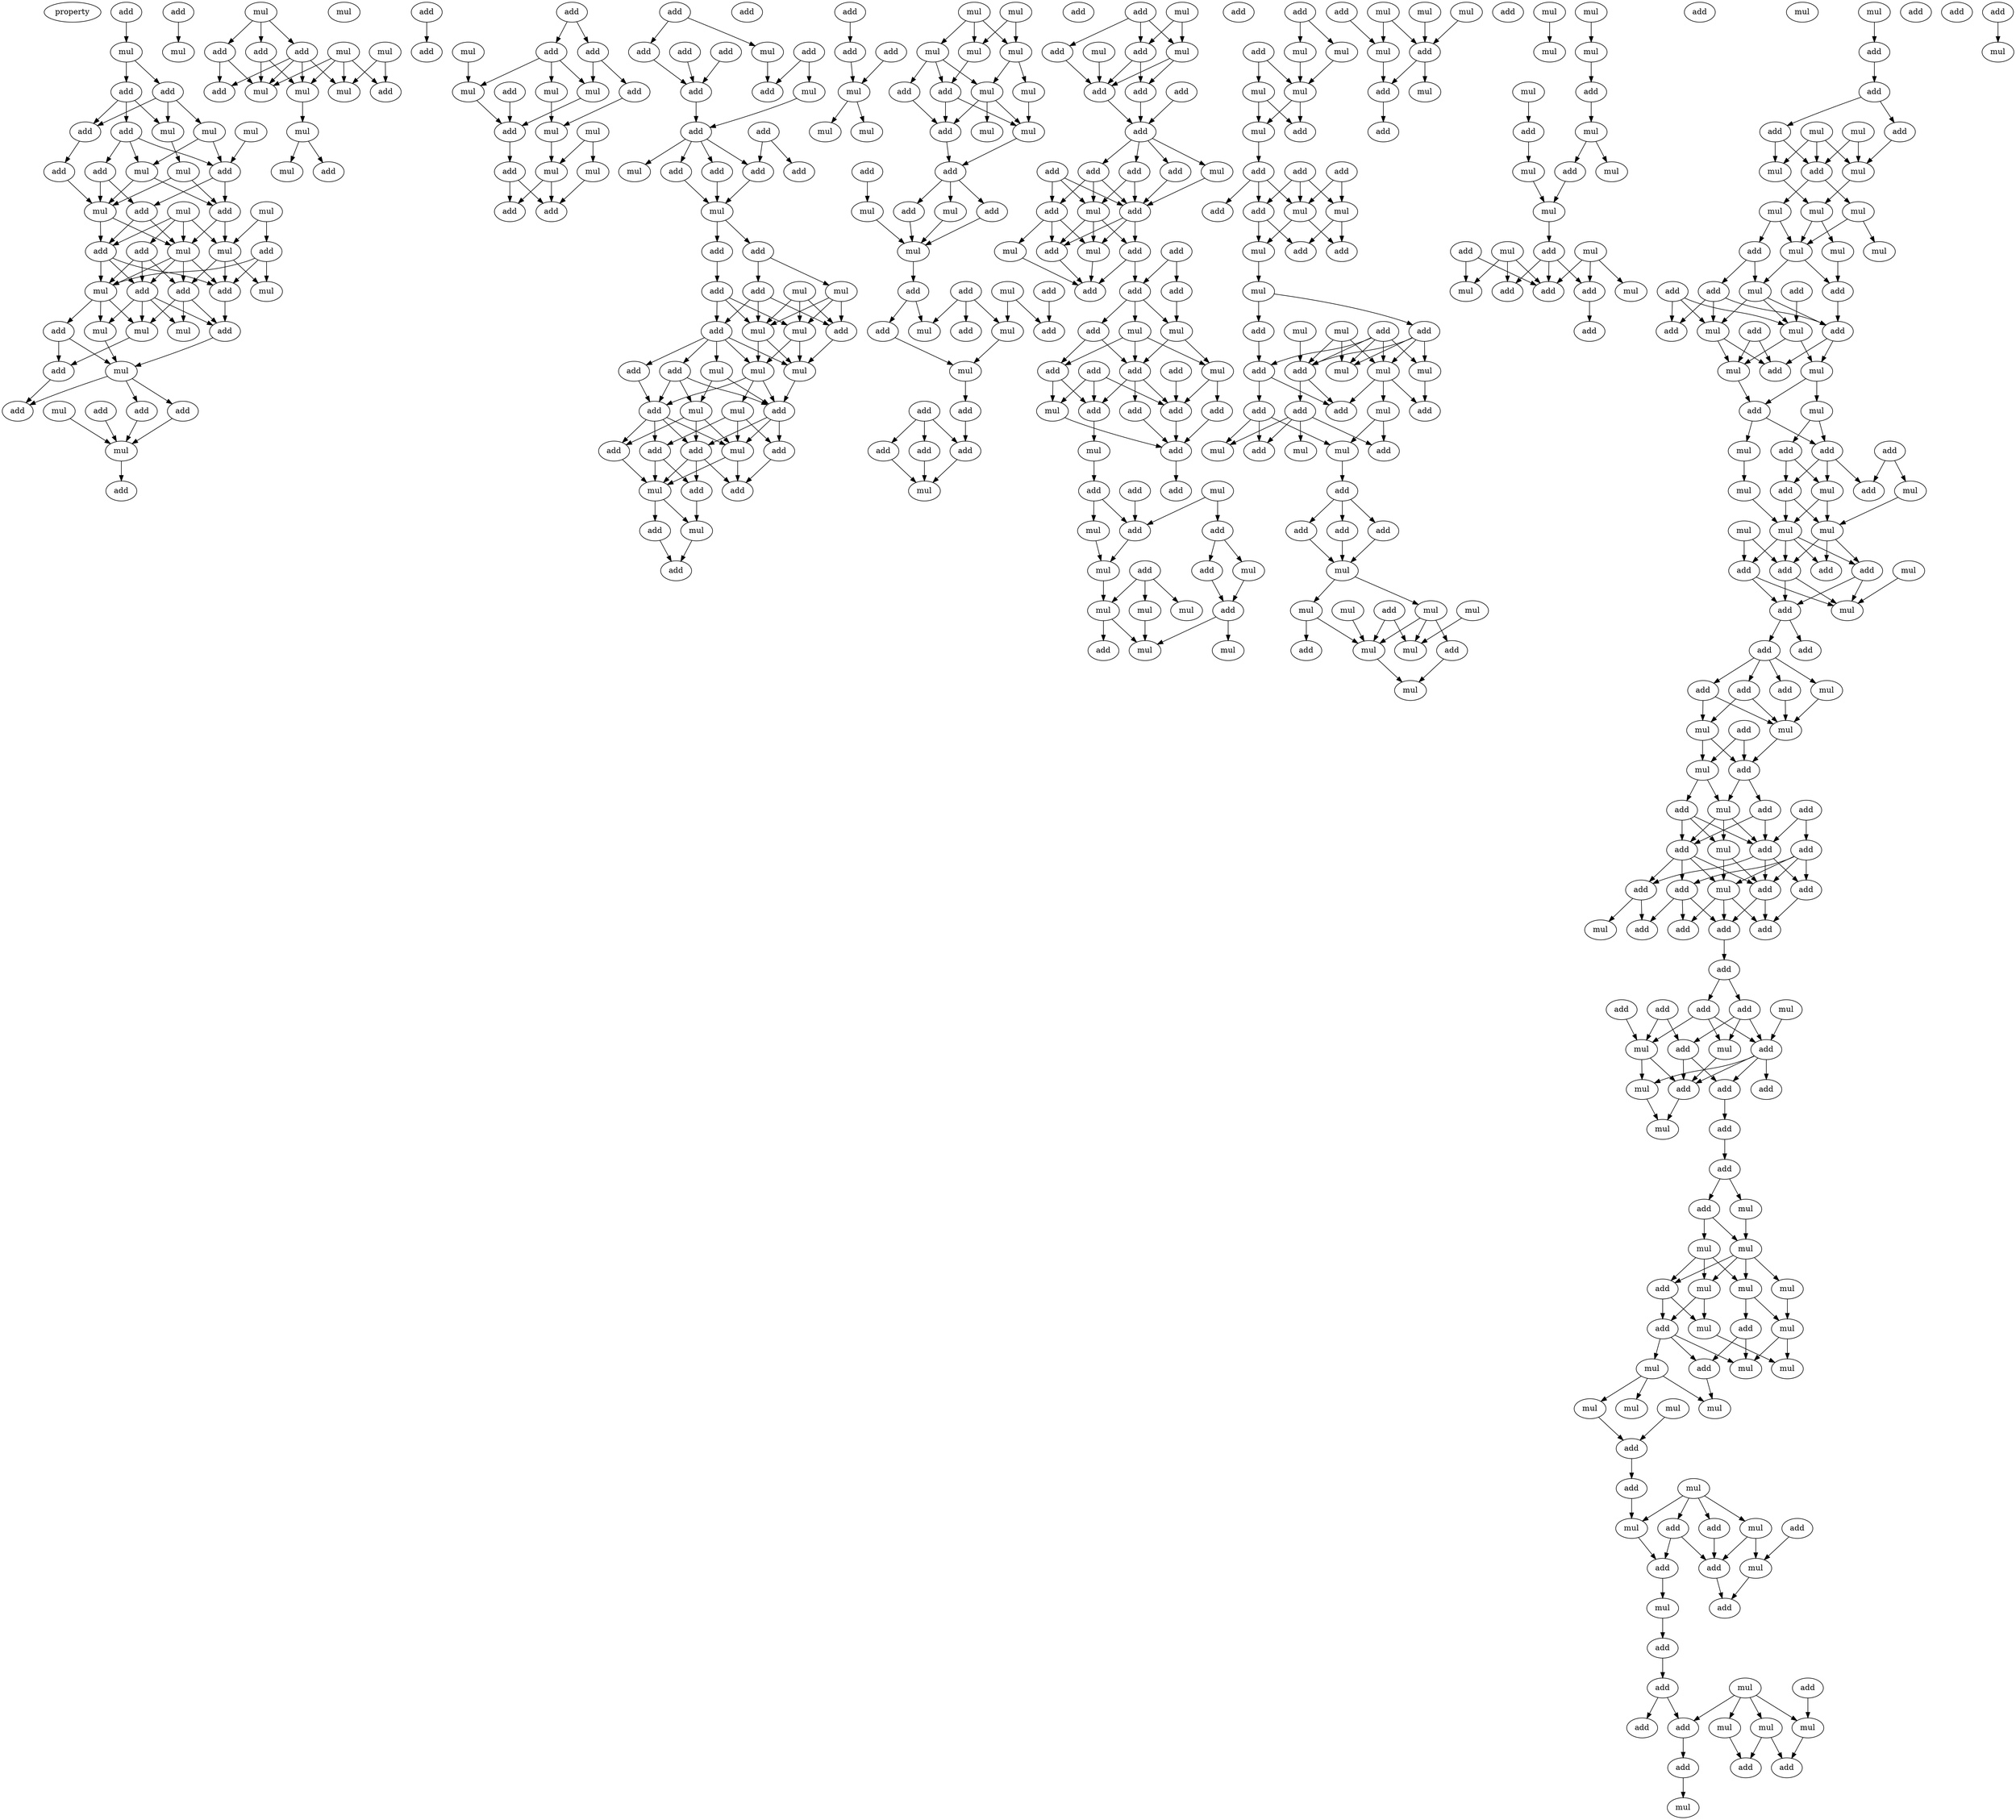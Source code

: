 digraph {
    node [fontcolor=black]
    property [mul=2,lf=1.3]
    0 [ label = add ];
    1 [ label = add ];
    2 [ label = mul ];
    3 [ label = mul ];
    4 [ label = add ];
    5 [ label = add ];
    6 [ label = add ];
    7 [ label = mul ];
    8 [ label = add ];
    9 [ label = mul ];
    10 [ label = mul ];
    11 [ label = mul ];
    12 [ label = add ];
    13 [ label = mul ];
    14 [ label = add ];
    15 [ label = add ];
    16 [ label = add ];
    17 [ label = mul ];
    18 [ label = mul ];
    19 [ label = add ];
    20 [ label = mul ];
    21 [ label = add ];
    22 [ label = add ];
    23 [ label = add ];
    24 [ label = mul ];
    25 [ label = mul ];
    26 [ label = mul ];
    27 [ label = add ];
    28 [ label = add ];
    29 [ label = add ];
    30 [ label = mul ];
    31 [ label = add ];
    32 [ label = mul ];
    33 [ label = mul ];
    34 [ label = add ];
    35 [ label = mul ];
    36 [ label = add ];
    37 [ label = mul ];
    38 [ label = mul ];
    39 [ label = add ];
    40 [ label = add ];
    41 [ label = add ];
    42 [ label = add ];
    43 [ label = mul ];
    44 [ label = add ];
    45 [ label = mul ];
    46 [ label = add ];
    47 [ label = add ];
    48 [ label = mul ];
    49 [ label = add ];
    50 [ label = mul ];
    51 [ label = add ];
    52 [ label = mul ];
    53 [ label = add ];
    54 [ label = mul ];
    55 [ label = mul ];
    56 [ label = mul ];
    57 [ label = mul ];
    58 [ label = mul ];
    59 [ label = add ];
    60 [ label = add ];
    61 [ label = add ];
    62 [ label = add ];
    63 [ label = add ];
    64 [ label = mul ];
    65 [ label = add ];
    66 [ label = mul ];
    67 [ label = mul ];
    68 [ label = mul ];
    69 [ label = add ];
    70 [ label = add ];
    71 [ label = mul ];
    72 [ label = mul ];
    73 [ label = add ];
    74 [ label = mul ];
    75 [ label = mul ];
    76 [ label = add ];
    77 [ label = add ];
    78 [ label = add ];
    79 [ label = add ];
    80 [ label = add ];
    81 [ label = add ];
    82 [ label = add ];
    83 [ label = add ];
    84 [ label = mul ];
    85 [ label = mul ];
    86 [ label = add ];
    87 [ label = add ];
    88 [ label = add ];
    89 [ label = add ];
    90 [ label = mul ];
    91 [ label = add ];
    92 [ label = add ];
    93 [ label = add ];
    94 [ label = add ];
    95 [ label = mul ];
    96 [ label = add ];
    97 [ label = add ];
    98 [ label = mul ];
    99 [ label = add ];
    100 [ label = mul ];
    101 [ label = add ];
    102 [ label = add ];
    103 [ label = add ];
    104 [ label = mul ];
    105 [ label = mul ];
    106 [ label = add ];
    107 [ label = mul ];
    108 [ label = mul ];
    109 [ label = mul ];
    110 [ label = add ];
    111 [ label = add ];
    112 [ label = add ];
    113 [ label = mul ];
    114 [ label = mul ];
    115 [ label = add ];
    116 [ label = add ];
    117 [ label = add ];
    118 [ label = mul ];
    119 [ label = add ];
    120 [ label = add ];
    121 [ label = mul ];
    122 [ label = add ];
    123 [ label = mul ];
    124 [ label = add ];
    125 [ label = add ];
    126 [ label = add ];
    127 [ label = add ];
    128 [ label = add ];
    129 [ label = add ];
    130 [ label = mul ];
    131 [ label = mul ];
    132 [ label = mul ];
    133 [ label = mul ];
    134 [ label = mul ];
    135 [ label = mul ];
    136 [ label = mul ];
    137 [ label = mul ];
    138 [ label = add ];
    139 [ label = mul ];
    140 [ label = mul ];
    141 [ label = add ];
    142 [ label = mul ];
    143 [ label = mul ];
    144 [ label = add ];
    145 [ label = add ];
    146 [ label = add ];
    147 [ label = add ];
    148 [ label = mul ];
    149 [ label = add ];
    150 [ label = mul ];
    151 [ label = mul ];
    152 [ label = add ];
    153 [ label = add ];
    154 [ label = add ];
    155 [ label = mul ];
    156 [ label = add ];
    157 [ label = add ];
    158 [ label = mul ];
    159 [ label = mul ];
    160 [ label = add ];
    161 [ label = add ];
    162 [ label = mul ];
    163 [ label = add ];
    164 [ label = add ];
    165 [ label = add ];
    166 [ label = add ];
    167 [ label = add ];
    168 [ label = mul ];
    169 [ label = add ];
    170 [ label = mul ];
    171 [ label = add ];
    172 [ label = add ];
    173 [ label = mul ];
    174 [ label = mul ];
    175 [ label = add ];
    176 [ label = add ];
    177 [ label = add ];
    178 [ label = add ];
    179 [ label = add ];
    180 [ label = add ];
    181 [ label = mul ];
    182 [ label = add ];
    183 [ label = add ];
    184 [ label = mul ];
    185 [ label = add ];
    186 [ label = add ];
    187 [ label = add ];
    188 [ label = mul ];
    189 [ label = add ];
    190 [ label = add ];
    191 [ label = mul ];
    192 [ label = add ];
    193 [ label = add ];
    194 [ label = add ];
    195 [ label = add ];
    196 [ label = mul ];
    197 [ label = mul ];
    198 [ label = add ];
    199 [ label = mul ];
    200 [ label = add ];
    201 [ label = add ];
    202 [ label = add ];
    203 [ label = add ];
    204 [ label = mul ];
    205 [ label = add ];
    206 [ label = add ];
    207 [ label = add ];
    208 [ label = mul ];
    209 [ label = add ];
    210 [ label = add ];
    211 [ label = add ];
    212 [ label = mul ];
    213 [ label = add ];
    214 [ label = add ];
    215 [ label = add ];
    216 [ label = mul ];
    217 [ label = add ];
    218 [ label = add ];
    219 [ label = mul ];
    220 [ label = mul ];
    221 [ label = add ];
    222 [ label = mul ];
    223 [ label = mul ];
    224 [ label = add ];
    225 [ label = mul ];
    226 [ label = mul ];
    227 [ label = add ];
    228 [ label = mul ];
    229 [ label = add ];
    230 [ label = mul ];
    231 [ label = add ];
    232 [ label = mul ];
    233 [ label = mul ];
    234 [ label = mul ];
    235 [ label = mul ];
    236 [ label = add ];
    237 [ label = add ];
    238 [ label = add ];
    239 [ label = add ];
    240 [ label = add ];
    241 [ label = mul ];
    242 [ label = mul ];
    243 [ label = add ];
    244 [ label = add ];
    245 [ label = mul ];
    246 [ label = add ];
    247 [ label = mul ];
    248 [ label = add ];
    249 [ label = add ];
    250 [ label = add ];
    251 [ label = mul ];
    252 [ label = mul ];
    253 [ label = mul ];
    254 [ label = add ];
    255 [ label = mul ];
    256 [ label = mul ];
    257 [ label = add ];
    258 [ label = add ];
    259 [ label = add ];
    260 [ label = add ];
    261 [ label = add ];
    262 [ label = mul ];
    263 [ label = mul ];
    264 [ label = add ];
    265 [ label = add ];
    266 [ label = mul ];
    267 [ label = mul ];
    268 [ label = add ];
    269 [ label = add ];
    270 [ label = add ];
    271 [ label = add ];
    272 [ label = mul ];
    273 [ label = mul ];
    274 [ label = mul ];
    275 [ label = mul ];
    276 [ label = add ];
    277 [ label = mul ];
    278 [ label = mul ];
    279 [ label = add ];
    280 [ label = mul ];
    281 [ label = add ];
    282 [ label = mul ];
    283 [ label = add ];
    284 [ label = mul ];
    285 [ label = add ];
    286 [ label = mul ];
    287 [ label = mul ];
    288 [ label = add ];
    289 [ label = mul ];
    290 [ label = add ];
    291 [ label = mul ];
    292 [ label = mul ];
    293 [ label = add ];
    294 [ label = mul ];
    295 [ label = mul ];
    296 [ label = add ];
    297 [ label = mul ];
    298 [ label = mul ];
    299 [ label = add ];
    300 [ label = mul ];
    301 [ label = add ];
    302 [ label = add ];
    303 [ label = mul ];
    304 [ label = mul ];
    305 [ label = mul ];
    306 [ label = add ];
    307 [ label = mul ];
    308 [ label = mul ];
    309 [ label = add ];
    310 [ label = mul ];
    311 [ label = mul ];
    312 [ label = add ];
    313 [ label = add ];
    314 [ label = add ];
    315 [ label = add ];
    316 [ label = mul ];
    317 [ label = mul ];
    318 [ label = add ];
    319 [ label = add ];
    320 [ label = add ];
    321 [ label = mul ];
    322 [ label = add ];
    323 [ label = mul ];
    324 [ label = mul ];
    325 [ label = mul ];
    326 [ label = add ];
    327 [ label = mul ];
    328 [ label = mul ];
    329 [ label = mul ];
    330 [ label = add ];
    331 [ label = mul ];
    332 [ label = mul ];
    333 [ label = mul ];
    334 [ label = add ];
    335 [ label = mul ];
    336 [ label = add ];
    337 [ label = add ];
    338 [ label = add ];
    339 [ label = mul ];
    340 [ label = add ];
    341 [ label = mul ];
    342 [ label = add ];
    343 [ label = add ];
    344 [ label = mul ];
    345 [ label = mul ];
    346 [ label = add ];
    347 [ label = mul ];
    348 [ label = add ];
    349 [ label = mul ];
    350 [ label = add ];
    351 [ label = add ];
    352 [ label = add ];
    353 [ label = add ];
    354 [ label = mul ];
    355 [ label = mul ];
    356 [ label = mul ];
    357 [ label = add ];
    358 [ label = mul ];
    359 [ label = mul ];
    360 [ label = mul ];
    361 [ label = add ];
    362 [ label = add ];
    363 [ label = add ];
    364 [ label = add ];
    365 [ label = mul ];
    366 [ label = add ];
    367 [ label = mul ];
    368 [ label = add ];
    369 [ label = add ];
    370 [ label = add ];
    371 [ label = add ];
    372 [ label = add ];
    373 [ label = mul ];
    374 [ label = mul ];
    375 [ label = mul ];
    376 [ label = add ];
    377 [ label = add ];
    378 [ label = mul ];
    379 [ label = add ];
    380 [ label = add ];
    381 [ label = add ];
    382 [ label = mul ];
    383 [ label = add ];
    384 [ label = mul ];
    385 [ label = add ];
    386 [ label = add ];
    387 [ label = mul ];
    388 [ label = add ];
    389 [ label = add ];
    390 [ label = add ];
    391 [ label = add ];
    392 [ label = add ];
    393 [ label = add ];
    394 [ label = add ];
    395 [ label = add ];
    396 [ label = mul ];
    397 [ label = add ];
    398 [ label = add ];
    399 [ label = add ];
    400 [ label = add ];
    401 [ label = mul ];
    402 [ label = add ];
    403 [ label = mul ];
    404 [ label = add ];
    405 [ label = add ];
    406 [ label = mul ];
    407 [ label = mul ];
    408 [ label = add ];
    409 [ label = add ];
    410 [ label = add ];
    411 [ label = add ];
    412 [ label = mul ];
    413 [ label = add ];
    414 [ label = mul ];
    415 [ label = add ];
    416 [ label = add ];
    417 [ label = mul ];
    418 [ label = mul ];
    419 [ label = mul ];
    420 [ label = add ];
    421 [ label = mul ];
    422 [ label = mul ];
    423 [ label = add ];
    424 [ label = mul ];
    425 [ label = add ];
    426 [ label = mul ];
    427 [ label = mul ];
    428 [ label = add ];
    429 [ label = mul ];
    430 [ label = mul ];
    431 [ label = mul ];
    432 [ label = mul ];
    433 [ label = mul ];
    434 [ label = mul ];
    435 [ label = add ];
    436 [ label = add ];
    437 [ label = mul ];
    438 [ label = mul ];
    439 [ label = add ];
    440 [ label = add ];
    441 [ label = add ];
    442 [ label = mul ];
    443 [ label = add ];
    444 [ label = add ];
    445 [ label = mul ];
    446 [ label = add ];
    447 [ label = mul ];
    448 [ label = add ];
    449 [ label = add ];
    450 [ label = add ];
    451 [ label = mul ];
    452 [ label = add ];
    453 [ label = add ];
    454 [ label = mul ];
    455 [ label = add ];
    456 [ label = mul ];
    457 [ label = mul ];
    458 [ label = add ];
    459 [ label = add ];
    460 [ label = add ];
    461 [ label = mul ];
    462 [ label = add ];
    463 [ label = mul ];
    0 -> 3 [ name = 0 ];
    1 -> 2 [ name = 1 ];
    3 -> 4 [ name = 2 ];
    3 -> 5 [ name = 3 ];
    4 -> 6 [ name = 4 ];
    4 -> 7 [ name = 5 ];
    4 -> 8 [ name = 6 ];
    5 -> 6 [ name = 7 ];
    5 -> 7 [ name = 8 ];
    5 -> 9 [ name = 9 ];
    6 -> 15 [ name = 10 ];
    7 -> 11 [ name = 11 ];
    8 -> 12 [ name = 12 ];
    8 -> 13 [ name = 13 ];
    8 -> 14 [ name = 14 ];
    9 -> 12 [ name = 15 ];
    9 -> 13 [ name = 16 ];
    10 -> 12 [ name = 17 ];
    11 -> 16 [ name = 18 ];
    11 -> 20 [ name = 19 ];
    12 -> 16 [ name = 20 ];
    12 -> 19 [ name = 21 ];
    13 -> 16 [ name = 22 ];
    13 -> 20 [ name = 23 ];
    14 -> 19 [ name = 24 ];
    14 -> 20 [ name = 25 ];
    15 -> 20 [ name = 26 ];
    16 -> 24 [ name = 27 ];
    16 -> 25 [ name = 28 ];
    17 -> 21 [ name = 29 ];
    17 -> 22 [ name = 30 ];
    17 -> 24 [ name = 31 ];
    17 -> 25 [ name = 32 ];
    18 -> 23 [ name = 33 ];
    18 -> 25 [ name = 34 ];
    19 -> 21 [ name = 35 ];
    19 -> 24 [ name = 36 ];
    20 -> 21 [ name = 37 ];
    20 -> 24 [ name = 38 ];
    21 -> 26 [ name = 39 ];
    21 -> 27 [ name = 40 ];
    21 -> 28 [ name = 41 ];
    22 -> 26 [ name = 42 ];
    22 -> 28 [ name = 43 ];
    22 -> 29 [ name = 44 ];
    23 -> 26 [ name = 45 ];
    23 -> 27 [ name = 46 ];
    23 -> 30 [ name = 47 ];
    24 -> 26 [ name = 48 ];
    24 -> 27 [ name = 49 ];
    24 -> 28 [ name = 50 ];
    24 -> 29 [ name = 51 ];
    25 -> 27 [ name = 52 ];
    25 -> 29 [ name = 53 ];
    25 -> 30 [ name = 54 ];
    26 -> 31 [ name = 55 ];
    26 -> 32 [ name = 56 ];
    26 -> 35 [ name = 57 ];
    27 -> 34 [ name = 58 ];
    28 -> 32 [ name = 59 ];
    28 -> 33 [ name = 60 ];
    28 -> 34 [ name = 61 ];
    28 -> 35 [ name = 62 ];
    29 -> 33 [ name = 63 ];
    29 -> 34 [ name = 64 ];
    29 -> 35 [ name = 65 ];
    31 -> 36 [ name = 66 ];
    31 -> 37 [ name = 67 ];
    32 -> 37 [ name = 68 ];
    34 -> 37 [ name = 69 ];
    35 -> 36 [ name = 70 ];
    36 -> 39 [ name = 71 ];
    37 -> 39 [ name = 72 ];
    37 -> 41 [ name = 73 ];
    37 -> 42 [ name = 74 ];
    38 -> 43 [ name = 75 ];
    40 -> 43 [ name = 76 ];
    41 -> 43 [ name = 77 ];
    42 -> 43 [ name = 78 ];
    43 -> 44 [ name = 79 ];
    45 -> 46 [ name = 80 ];
    45 -> 47 [ name = 81 ];
    45 -> 49 [ name = 82 ];
    46 -> 52 [ name = 83 ];
    46 -> 55 [ name = 84 ];
    47 -> 52 [ name = 85 ];
    47 -> 53 [ name = 86 ];
    47 -> 54 [ name = 87 ];
    47 -> 55 [ name = 88 ];
    48 -> 51 [ name = 89 ];
    48 -> 54 [ name = 90 ];
    49 -> 52 [ name = 91 ];
    49 -> 53 [ name = 92 ];
    50 -> 51 [ name = 93 ];
    50 -> 52 [ name = 94 ];
    50 -> 54 [ name = 95 ];
    50 -> 55 [ name = 96 ];
    55 -> 56 [ name = 97 ];
    56 -> 58 [ name = 98 ];
    56 -> 60 [ name = 99 ];
    59 -> 61 [ name = 100 ];
    62 -> 63 [ name = 101 ];
    62 -> 65 [ name = 102 ];
    63 -> 66 [ name = 103 ];
    63 -> 67 [ name = 104 ];
    63 -> 68 [ name = 105 ];
    64 -> 66 [ name = 106 ];
    65 -> 68 [ name = 107 ];
    65 -> 70 [ name = 108 ];
    66 -> 73 [ name = 109 ];
    67 -> 71 [ name = 110 ];
    68 -> 73 [ name = 111 ];
    69 -> 73 [ name = 112 ];
    70 -> 71 [ name = 113 ];
    71 -> 74 [ name = 114 ];
    72 -> 74 [ name = 115 ];
    72 -> 75 [ name = 116 ];
    73 -> 76 [ name = 117 ];
    74 -> 77 [ name = 118 ];
    74 -> 78 [ name = 119 ];
    75 -> 77 [ name = 120 ];
    76 -> 77 [ name = 121 ];
    76 -> 78 [ name = 122 ];
    79 -> 81 [ name = 123 ];
    79 -> 84 [ name = 124 ];
    80 -> 85 [ name = 125 ];
    80 -> 87 [ name = 126 ];
    81 -> 86 [ name = 127 ];
    82 -> 86 [ name = 128 ];
    83 -> 86 [ name = 129 ];
    84 -> 87 [ name = 130 ];
    85 -> 89 [ name = 131 ];
    86 -> 89 [ name = 132 ];
    88 -> 92 [ name = 133 ];
    88 -> 93 [ name = 134 ];
    89 -> 90 [ name = 135 ];
    89 -> 91 [ name = 136 ];
    89 -> 93 [ name = 137 ];
    89 -> 94 [ name = 138 ];
    91 -> 95 [ name = 139 ];
    93 -> 95 [ name = 140 ];
    94 -> 95 [ name = 141 ];
    95 -> 96 [ name = 142 ];
    95 -> 97 [ name = 143 ];
    96 -> 99 [ name = 144 ];
    97 -> 98 [ name = 145 ];
    97 -> 101 [ name = 146 ];
    98 -> 103 [ name = 147 ];
    98 -> 104 [ name = 148 ];
    98 -> 105 [ name = 149 ];
    99 -> 102 [ name = 150 ];
    99 -> 104 [ name = 151 ];
    99 -> 105 [ name = 152 ];
    100 -> 103 [ name = 153 ];
    100 -> 104 [ name = 154 ];
    100 -> 105 [ name = 155 ];
    101 -> 102 [ name = 156 ];
    101 -> 103 [ name = 157 ];
    101 -> 104 [ name = 158 ];
    102 -> 106 [ name = 159 ];
    102 -> 107 [ name = 160 ];
    102 -> 108 [ name = 161 ];
    102 -> 109 [ name = 162 ];
    102 -> 110 [ name = 163 ];
    103 -> 109 [ name = 164 ];
    104 -> 108 [ name = 165 ];
    104 -> 109 [ name = 166 ];
    105 -> 108 [ name = 167 ];
    105 -> 109 [ name = 168 ];
    106 -> 112 [ name = 169 ];
    107 -> 111 [ name = 170 ];
    107 -> 114 [ name = 171 ];
    108 -> 111 [ name = 172 ];
    108 -> 112 [ name = 173 ];
    108 -> 113 [ name = 174 ];
    109 -> 111 [ name = 175 ];
    110 -> 111 [ name = 176 ];
    110 -> 112 [ name = 177 ];
    110 -> 114 [ name = 178 ];
    111 -> 117 [ name = 179 ];
    111 -> 118 [ name = 180 ];
    111 -> 119 [ name = 181 ];
    112 -> 115 [ name = 182 ];
    112 -> 116 [ name = 183 ];
    112 -> 117 [ name = 184 ];
    112 -> 118 [ name = 185 ];
    113 -> 116 [ name = 186 ];
    113 -> 118 [ name = 187 ];
    113 -> 119 [ name = 188 ];
    114 -> 115 [ name = 189 ];
    114 -> 117 [ name = 190 ];
    114 -> 118 [ name = 191 ];
    115 -> 121 [ name = 192 ];
    116 -> 121 [ name = 193 ];
    116 -> 122 [ name = 194 ];
    117 -> 120 [ name = 195 ];
    117 -> 121 [ name = 196 ];
    117 -> 122 [ name = 197 ];
    118 -> 120 [ name = 198 ];
    118 -> 121 [ name = 199 ];
    119 -> 120 [ name = 200 ];
    121 -> 123 [ name = 201 ];
    121 -> 126 [ name = 202 ];
    122 -> 123 [ name = 203 ];
    123 -> 127 [ name = 204 ];
    125 -> 129 [ name = 205 ];
    126 -> 127 [ name = 206 ];
    128 -> 130 [ name = 207 ];
    129 -> 130 [ name = 208 ];
    130 -> 131 [ name = 209 ];
    130 -> 134 [ name = 210 ];
    132 -> 135 [ name = 211 ];
    132 -> 136 [ name = 212 ];
    132 -> 137 [ name = 213 ];
    133 -> 135 [ name = 214 ];
    133 -> 136 [ name = 215 ];
    135 -> 139 [ name = 216 ];
    135 -> 140 [ name = 217 ];
    136 -> 141 [ name = 218 ];
    137 -> 138 [ name = 219 ];
    137 -> 139 [ name = 220 ];
    137 -> 141 [ name = 221 ];
    138 -> 144 [ name = 222 ];
    139 -> 142 [ name = 223 ];
    139 -> 143 [ name = 224 ];
    139 -> 144 [ name = 225 ];
    140 -> 142 [ name = 226 ];
    141 -> 142 [ name = 227 ];
    141 -> 144 [ name = 228 ];
    142 -> 146 [ name = 229 ];
    144 -> 146 [ name = 230 ];
    145 -> 148 [ name = 231 ];
    146 -> 147 [ name = 232 ];
    146 -> 149 [ name = 233 ];
    146 -> 150 [ name = 234 ];
    147 -> 151 [ name = 235 ];
    148 -> 151 [ name = 236 ];
    149 -> 151 [ name = 237 ];
    150 -> 151 [ name = 238 ];
    151 -> 152 [ name = 239 ];
    152 -> 159 [ name = 240 ];
    152 -> 160 [ name = 241 ];
    153 -> 158 [ name = 242 ];
    153 -> 159 [ name = 243 ];
    153 -> 161 [ name = 244 ];
    155 -> 157 [ name = 245 ];
    155 -> 158 [ name = 246 ];
    156 -> 157 [ name = 247 ];
    158 -> 162 [ name = 248 ];
    160 -> 162 [ name = 249 ];
    162 -> 163 [ name = 250 ];
    163 -> 166 [ name = 251 ];
    164 -> 165 [ name = 252 ];
    164 -> 166 [ name = 253 ];
    164 -> 167 [ name = 254 ];
    165 -> 168 [ name = 255 ];
    166 -> 168 [ name = 256 ];
    167 -> 168 [ name = 257 ];
    169 -> 171 [ name = 258 ];
    169 -> 172 [ name = 259 ];
    169 -> 173 [ name = 260 ];
    170 -> 171 [ name = 261 ];
    170 -> 173 [ name = 262 ];
    171 -> 175 [ name = 263 ];
    171 -> 176 [ name = 264 ];
    172 -> 175 [ name = 265 ];
    173 -> 175 [ name = 266 ];
    173 -> 176 [ name = 267 ];
    174 -> 175 [ name = 268 ];
    175 -> 178 [ name = 269 ];
    176 -> 178 [ name = 270 ];
    177 -> 178 [ name = 271 ];
    178 -> 179 [ name = 272 ];
    178 -> 181 [ name = 273 ];
    178 -> 182 [ name = 274 ];
    178 -> 183 [ name = 275 ];
    179 -> 186 [ name = 276 ];
    180 -> 184 [ name = 277 ];
    180 -> 185 [ name = 278 ];
    180 -> 186 [ name = 279 ];
    181 -> 186 [ name = 280 ];
    182 -> 184 [ name = 281 ];
    182 -> 186 [ name = 282 ];
    183 -> 184 [ name = 283 ];
    183 -> 185 [ name = 284 ];
    183 -> 186 [ name = 285 ];
    184 -> 189 [ name = 286 ];
    184 -> 190 [ name = 287 ];
    184 -> 191 [ name = 288 ];
    185 -> 188 [ name = 289 ];
    185 -> 189 [ name = 290 ];
    185 -> 191 [ name = 291 ];
    186 -> 189 [ name = 292 ];
    186 -> 190 [ name = 293 ];
    186 -> 191 [ name = 294 ];
    187 -> 192 [ name = 295 ];
    187 -> 194 [ name = 296 ];
    188 -> 193 [ name = 297 ];
    189 -> 193 [ name = 298 ];
    190 -> 193 [ name = 299 ];
    190 -> 194 [ name = 300 ];
    191 -> 193 [ name = 301 ];
    192 -> 197 [ name = 302 ];
    194 -> 195 [ name = 303 ];
    194 -> 196 [ name = 304 ];
    194 -> 197 [ name = 305 ];
    195 -> 200 [ name = 306 ];
    195 -> 202 [ name = 307 ];
    196 -> 199 [ name = 308 ];
    196 -> 200 [ name = 309 ];
    196 -> 202 [ name = 310 ];
    197 -> 199 [ name = 311 ];
    197 -> 202 [ name = 312 ];
    198 -> 204 [ name = 313 ];
    198 -> 205 [ name = 314 ];
    198 -> 207 [ name = 315 ];
    199 -> 206 [ name = 316 ];
    199 -> 207 [ name = 317 ];
    200 -> 204 [ name = 318 ];
    200 -> 205 [ name = 319 ];
    201 -> 207 [ name = 320 ];
    202 -> 203 [ name = 321 ];
    202 -> 205 [ name = 322 ];
    202 -> 207 [ name = 323 ];
    203 -> 209 [ name = 324 ];
    204 -> 209 [ name = 325 ];
    205 -> 208 [ name = 326 ];
    206 -> 209 [ name = 327 ];
    207 -> 209 [ name = 328 ];
    208 -> 211 [ name = 329 ];
    209 -> 213 [ name = 330 ];
    210 -> 214 [ name = 331 ];
    211 -> 214 [ name = 332 ];
    211 -> 216 [ name = 333 ];
    212 -> 214 [ name = 334 ];
    212 -> 215 [ name = 335 ];
    214 -> 220 [ name = 336 ];
    215 -> 217 [ name = 337 ];
    215 -> 219 [ name = 338 ];
    216 -> 220 [ name = 339 ];
    217 -> 221 [ name = 340 ];
    218 -> 222 [ name = 341 ];
    218 -> 223 [ name = 342 ];
    218 -> 225 [ name = 343 ];
    219 -> 221 [ name = 344 ];
    220 -> 225 [ name = 345 ];
    221 -> 226 [ name = 346 ];
    221 -> 228 [ name = 347 ];
    222 -> 226 [ name = 348 ];
    225 -> 226 [ name = 349 ];
    225 -> 227 [ name = 350 ];
    229 -> 230 [ name = 351 ];
    229 -> 232 [ name = 352 ];
    230 -> 234 [ name = 353 ];
    231 -> 233 [ name = 354 ];
    231 -> 234 [ name = 355 ];
    232 -> 234 [ name = 356 ];
    233 -> 235 [ name = 357 ];
    233 -> 236 [ name = 358 ];
    234 -> 235 [ name = 359 ];
    234 -> 236 [ name = 360 ];
    235 -> 239 [ name = 361 ];
    237 -> 241 [ name = 362 ];
    237 -> 242 [ name = 363 ];
    237 -> 243 [ name = 364 ];
    238 -> 241 [ name = 365 ];
    238 -> 242 [ name = 366 ];
    239 -> 240 [ name = 367 ];
    239 -> 241 [ name = 368 ];
    239 -> 243 [ name = 369 ];
    241 -> 245 [ name = 370 ];
    241 -> 246 [ name = 371 ];
    242 -> 244 [ name = 372 ];
    242 -> 246 [ name = 373 ];
    243 -> 244 [ name = 374 ];
    243 -> 245 [ name = 375 ];
    245 -> 247 [ name = 376 ];
    247 -> 248 [ name = 377 ];
    247 -> 249 [ name = 378 ];
    248 -> 257 [ name = 379 ];
    249 -> 253 [ name = 380 ];
    249 -> 254 [ name = 381 ];
    249 -> 255 [ name = 382 ];
    249 -> 256 [ name = 383 ];
    250 -> 253 [ name = 384 ];
    250 -> 254 [ name = 385 ];
    250 -> 255 [ name = 386 ];
    250 -> 256 [ name = 387 ];
    250 -> 257 [ name = 388 ];
    251 -> 254 [ name = 389 ];
    252 -> 253 [ name = 390 ];
    252 -> 254 [ name = 391 ];
    252 -> 256 [ name = 392 ];
    253 -> 258 [ name = 393 ];
    253 -> 261 [ name = 394 ];
    253 -> 262 [ name = 395 ];
    254 -> 260 [ name = 396 ];
    254 -> 261 [ name = 397 ];
    255 -> 258 [ name = 398 ];
    257 -> 259 [ name = 399 ];
    257 -> 261 [ name = 400 ];
    259 -> 263 [ name = 401 ];
    259 -> 265 [ name = 402 ];
    259 -> 267 [ name = 403 ];
    260 -> 264 [ name = 404 ];
    260 -> 265 [ name = 405 ];
    260 -> 266 [ name = 406 ];
    260 -> 267 [ name = 407 ];
    262 -> 263 [ name = 408 ];
    262 -> 264 [ name = 409 ];
    263 -> 268 [ name = 410 ];
    268 -> 269 [ name = 411 ];
    268 -> 270 [ name = 412 ];
    268 -> 271 [ name = 413 ];
    269 -> 272 [ name = 414 ];
    270 -> 272 [ name = 415 ];
    271 -> 272 [ name = 416 ];
    272 -> 274 [ name = 417 ];
    272 -> 275 [ name = 418 ];
    273 -> 280 [ name = 419 ];
    274 -> 279 [ name = 420 ];
    274 -> 280 [ name = 421 ];
    275 -> 278 [ name = 422 ];
    275 -> 280 [ name = 423 ];
    275 -> 281 [ name = 424 ];
    276 -> 278 [ name = 425 ];
    276 -> 280 [ name = 426 ];
    277 -> 278 [ name = 427 ];
    280 -> 282 [ name = 428 ];
    281 -> 282 [ name = 429 ];
    283 -> 289 [ name = 430 ];
    284 -> 288 [ name = 431 ];
    286 -> 288 [ name = 432 ];
    287 -> 288 [ name = 433 ];
    287 -> 289 [ name = 434 ];
    288 -> 290 [ name = 435 ];
    288 -> 291 [ name = 436 ];
    289 -> 290 [ name = 437 ];
    290 -> 293 [ name = 438 ];
    292 -> 294 [ name = 439 ];
    295 -> 297 [ name = 440 ];
    297 -> 299 [ name = 441 ];
    298 -> 301 [ name = 442 ];
    299 -> 300 [ name = 443 ];
    300 -> 302 [ name = 444 ];
    300 -> 303 [ name = 445 ];
    301 -> 304 [ name = 446 ];
    302 -> 305 [ name = 447 ];
    304 -> 305 [ name = 448 ];
    305 -> 309 [ name = 449 ];
    306 -> 310 [ name = 450 ];
    306 -> 313 [ name = 451 ];
    307 -> 310 [ name = 452 ];
    307 -> 312 [ name = 453 ];
    307 -> 313 [ name = 454 ];
    308 -> 311 [ name = 455 ];
    308 -> 313 [ name = 456 ];
    308 -> 314 [ name = 457 ];
    309 -> 312 [ name = 458 ];
    309 -> 313 [ name = 459 ];
    309 -> 314 [ name = 460 ];
    314 -> 315 [ name = 461 ];
    317 -> 318 [ name = 462 ];
    318 -> 319 [ name = 463 ];
    319 -> 320 [ name = 464 ];
    319 -> 322 [ name = 465 ];
    320 -> 325 [ name = 466 ];
    321 -> 325 [ name = 467 ];
    321 -> 326 [ name = 468 ];
    322 -> 324 [ name = 469 ];
    322 -> 326 [ name = 470 ];
    323 -> 324 [ name = 471 ];
    323 -> 325 [ name = 472 ];
    323 -> 326 [ name = 473 ];
    324 -> 329 [ name = 474 ];
    325 -> 329 [ name = 475 ];
    326 -> 327 [ name = 476 ];
    326 -> 328 [ name = 477 ];
    327 -> 330 [ name = 478 ];
    327 -> 333 [ name = 479 ];
    328 -> 332 [ name = 480 ];
    328 -> 333 [ name = 481 ];
    329 -> 331 [ name = 482 ];
    329 -> 333 [ name = 483 ];
    330 -> 335 [ name = 484 ];
    330 -> 337 [ name = 485 ];
    331 -> 338 [ name = 486 ];
    333 -> 335 [ name = 487 ];
    333 -> 338 [ name = 488 ];
    334 -> 339 [ name = 489 ];
    334 -> 341 [ name = 490 ];
    334 -> 343 [ name = 491 ];
    335 -> 339 [ name = 492 ];
    335 -> 340 [ name = 493 ];
    335 -> 341 [ name = 494 ];
    336 -> 341 [ name = 495 ];
    337 -> 339 [ name = 496 ];
    337 -> 340 [ name = 497 ];
    337 -> 343 [ name = 498 ];
    338 -> 340 [ name = 499 ];
    339 -> 344 [ name = 500 ];
    339 -> 346 [ name = 501 ];
    340 -> 345 [ name = 502 ];
    340 -> 346 [ name = 503 ];
    341 -> 344 [ name = 504 ];
    341 -> 345 [ name = 505 ];
    342 -> 344 [ name = 506 ];
    342 -> 346 [ name = 507 ];
    344 -> 348 [ name = 508 ];
    345 -> 347 [ name = 509 ];
    345 -> 348 [ name = 510 ];
    347 -> 350 [ name = 511 ];
    347 -> 351 [ name = 512 ];
    348 -> 349 [ name = 513 ];
    348 -> 350 [ name = 514 ];
    349 -> 356 [ name = 515 ];
    350 -> 353 [ name = 516 ];
    350 -> 354 [ name = 517 ];
    350 -> 357 [ name = 518 ];
    351 -> 354 [ name = 519 ];
    351 -> 357 [ name = 520 ];
    352 -> 353 [ name = 521 ];
    352 -> 355 [ name = 522 ];
    354 -> 359 [ name = 523 ];
    354 -> 360 [ name = 524 ];
    355 -> 360 [ name = 525 ];
    356 -> 359 [ name = 526 ];
    357 -> 359 [ name = 527 ];
    357 -> 360 [ name = 528 ];
    358 -> 362 [ name = 529 ];
    358 -> 363 [ name = 530 ];
    359 -> 361 [ name = 531 ];
    359 -> 362 [ name = 532 ];
    359 -> 363 [ name = 533 ];
    359 -> 364 [ name = 534 ];
    360 -> 361 [ name = 535 ];
    360 -> 362 [ name = 536 ];
    360 -> 364 [ name = 537 ];
    362 -> 366 [ name = 538 ];
    362 -> 367 [ name = 539 ];
    363 -> 366 [ name = 540 ];
    363 -> 367 [ name = 541 ];
    364 -> 366 [ name = 542 ];
    364 -> 367 [ name = 543 ];
    365 -> 367 [ name = 544 ];
    366 -> 368 [ name = 545 ];
    366 -> 369 [ name = 546 ];
    368 -> 370 [ name = 547 ];
    368 -> 371 [ name = 548 ];
    368 -> 372 [ name = 549 ];
    368 -> 373 [ name = 550 ];
    370 -> 374 [ name = 551 ];
    370 -> 375 [ name = 552 ];
    371 -> 375 [ name = 553 ];
    372 -> 374 [ name = 554 ];
    372 -> 375 [ name = 555 ];
    373 -> 375 [ name = 556 ];
    374 -> 377 [ name = 557 ];
    374 -> 378 [ name = 558 ];
    375 -> 377 [ name = 559 ];
    376 -> 377 [ name = 560 ];
    376 -> 378 [ name = 561 ];
    377 -> 379 [ name = 562 ];
    377 -> 382 [ name = 563 ];
    378 -> 381 [ name = 564 ];
    378 -> 382 [ name = 565 ];
    379 -> 383 [ name = 566 ];
    379 -> 386 [ name = 567 ];
    380 -> 383 [ name = 568 ];
    380 -> 385 [ name = 569 ];
    381 -> 383 [ name = 570 ];
    381 -> 384 [ name = 571 ];
    381 -> 386 [ name = 572 ];
    382 -> 383 [ name = 573 ];
    382 -> 384 [ name = 574 ];
    382 -> 386 [ name = 575 ];
    383 -> 388 [ name = 576 ];
    383 -> 389 [ name = 577 ];
    383 -> 391 [ name = 578 ];
    384 -> 387 [ name = 579 ];
    384 -> 389 [ name = 580 ];
    385 -> 387 [ name = 581 ];
    385 -> 389 [ name = 582 ];
    385 -> 390 [ name = 583 ];
    385 -> 391 [ name = 584 ];
    386 -> 387 [ name = 585 ];
    386 -> 388 [ name = 586 ];
    386 -> 389 [ name = 587 ];
    386 -> 390 [ name = 588 ];
    387 -> 393 [ name = 589 ];
    387 -> 394 [ name = 590 ];
    387 -> 395 [ name = 591 ];
    388 -> 392 [ name = 592 ];
    388 -> 396 [ name = 593 ];
    389 -> 394 [ name = 594 ];
    389 -> 395 [ name = 595 ];
    390 -> 392 [ name = 596 ];
    390 -> 393 [ name = 597 ];
    390 -> 394 [ name = 598 ];
    391 -> 395 [ name = 599 ];
    394 -> 397 [ name = 600 ];
    397 -> 398 [ name = 601 ];
    397 -> 400 [ name = 602 ];
    398 -> 403 [ name = 603 ];
    398 -> 404 [ name = 604 ];
    398 -> 406 [ name = 605 ];
    399 -> 403 [ name = 606 ];
    399 -> 405 [ name = 607 ];
    400 -> 404 [ name = 608 ];
    400 -> 405 [ name = 609 ];
    400 -> 406 [ name = 610 ];
    401 -> 404 [ name = 611 ];
    402 -> 403 [ name = 612 ];
    403 -> 407 [ name = 613 ];
    403 -> 409 [ name = 614 ];
    404 -> 407 [ name = 615 ];
    404 -> 408 [ name = 616 ];
    404 -> 409 [ name = 617 ];
    404 -> 410 [ name = 618 ];
    405 -> 409 [ name = 619 ];
    405 -> 410 [ name = 620 ];
    406 -> 409 [ name = 621 ];
    407 -> 412 [ name = 622 ];
    409 -> 412 [ name = 623 ];
    410 -> 411 [ name = 624 ];
    411 -> 413 [ name = 625 ];
    413 -> 414 [ name = 626 ];
    413 -> 416 [ name = 627 ];
    414 -> 417 [ name = 628 ];
    416 -> 417 [ name = 629 ];
    416 -> 418 [ name = 630 ];
    417 -> 419 [ name = 631 ];
    417 -> 420 [ name = 632 ];
    417 -> 421 [ name = 633 ];
    417 -> 422 [ name = 634 ];
    418 -> 419 [ name = 635 ];
    418 -> 420 [ name = 636 ];
    418 -> 421 [ name = 637 ];
    419 -> 423 [ name = 638 ];
    419 -> 424 [ name = 639 ];
    420 -> 425 [ name = 640 ];
    420 -> 426 [ name = 641 ];
    421 -> 425 [ name = 642 ];
    421 -> 426 [ name = 643 ];
    422 -> 424 [ name = 644 ];
    423 -> 428 [ name = 645 ];
    423 -> 430 [ name = 646 ];
    424 -> 427 [ name = 647 ];
    424 -> 430 [ name = 648 ];
    425 -> 428 [ name = 649 ];
    425 -> 429 [ name = 650 ];
    425 -> 430 [ name = 651 ];
    426 -> 427 [ name = 652 ];
    428 -> 433 [ name = 653 ];
    429 -> 432 [ name = 654 ];
    429 -> 433 [ name = 655 ];
    429 -> 434 [ name = 656 ];
    431 -> 435 [ name = 657 ];
    434 -> 435 [ name = 658 ];
    435 -> 436 [ name = 659 ];
    436 -> 438 [ name = 660 ];
    437 -> 438 [ name = 661 ];
    437 -> 439 [ name = 662 ];
    437 -> 440 [ name = 663 ];
    437 -> 442 [ name = 664 ];
    438 -> 444 [ name = 665 ];
    439 -> 443 [ name = 666 ];
    439 -> 444 [ name = 667 ];
    440 -> 443 [ name = 668 ];
    441 -> 445 [ name = 669 ];
    442 -> 443 [ name = 670 ];
    442 -> 445 [ name = 671 ];
    443 -> 446 [ name = 672 ];
    444 -> 447 [ name = 673 ];
    445 -> 446 [ name = 674 ];
    447 -> 449 [ name = 675 ];
    449 -> 450 [ name = 676 ];
    450 -> 453 [ name = 677 ];
    450 -> 455 [ name = 678 ];
    451 -> 454 [ name = 679 ];
    451 -> 455 [ name = 680 ];
    451 -> 456 [ name = 681 ];
    451 -> 457 [ name = 682 ];
    452 -> 457 [ name = 683 ];
    454 -> 460 [ name = 684 ];
    455 -> 459 [ name = 685 ];
    456 -> 458 [ name = 686 ];
    456 -> 460 [ name = 687 ];
    457 -> 458 [ name = 688 ];
    459 -> 461 [ name = 689 ];
    462 -> 463 [ name = 690 ];
}
